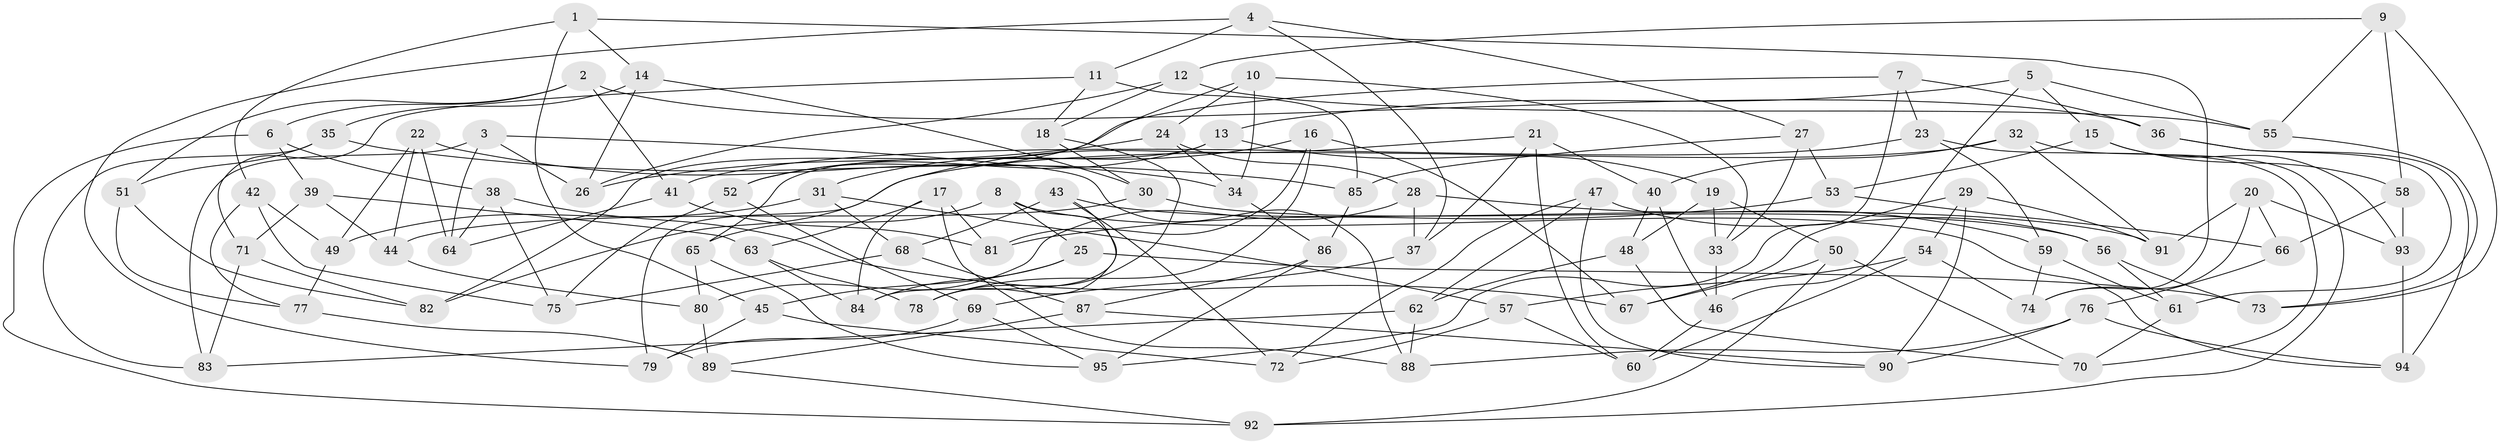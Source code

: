 // coarse degree distribution, {10: 0.05970149253731343, 11: 0.029850746268656716, 3: 0.029850746268656716, 9: 0.014925373134328358, 4: 0.8507462686567164, 5: 0.014925373134328358}
// Generated by graph-tools (version 1.1) at 2025/53/03/04/25 22:53:36]
// undirected, 95 vertices, 190 edges
graph export_dot {
  node [color=gray90,style=filled];
  1;
  2;
  3;
  4;
  5;
  6;
  7;
  8;
  9;
  10;
  11;
  12;
  13;
  14;
  15;
  16;
  17;
  18;
  19;
  20;
  21;
  22;
  23;
  24;
  25;
  26;
  27;
  28;
  29;
  30;
  31;
  32;
  33;
  34;
  35;
  36;
  37;
  38;
  39;
  40;
  41;
  42;
  43;
  44;
  45;
  46;
  47;
  48;
  49;
  50;
  51;
  52;
  53;
  54;
  55;
  56;
  57;
  58;
  59;
  60;
  61;
  62;
  63;
  64;
  65;
  66;
  67;
  68;
  69;
  70;
  71;
  72;
  73;
  74;
  75;
  76;
  77;
  78;
  79;
  80;
  81;
  82;
  83;
  84;
  85;
  86;
  87;
  88;
  89;
  90;
  91;
  92;
  93;
  94;
  95;
  1 -- 14;
  1 -- 42;
  1 -- 74;
  1 -- 45;
  2 -- 6;
  2 -- 36;
  2 -- 41;
  2 -- 51;
  3 -- 64;
  3 -- 83;
  3 -- 88;
  3 -- 26;
  4 -- 79;
  4 -- 11;
  4 -- 27;
  4 -- 37;
  5 -- 13;
  5 -- 46;
  5 -- 15;
  5 -- 55;
  6 -- 39;
  6 -- 92;
  6 -- 38;
  7 -- 82;
  7 -- 95;
  7 -- 23;
  7 -- 36;
  8 -- 25;
  8 -- 94;
  8 -- 65;
  8 -- 78;
  9 -- 73;
  9 -- 12;
  9 -- 58;
  9 -- 55;
  10 -- 34;
  10 -- 33;
  10 -- 52;
  10 -- 24;
  11 -- 18;
  11 -- 71;
  11 -- 85;
  12 -- 26;
  12 -- 18;
  12 -- 55;
  13 -- 65;
  13 -- 19;
  13 -- 52;
  14 -- 30;
  14 -- 35;
  14 -- 26;
  15 -- 58;
  15 -- 53;
  15 -- 93;
  16 -- 78;
  16 -- 81;
  16 -- 31;
  16 -- 67;
  17 -- 63;
  17 -- 81;
  17 -- 84;
  17 -- 88;
  18 -- 78;
  18 -- 30;
  19 -- 48;
  19 -- 50;
  19 -- 33;
  20 -- 93;
  20 -- 91;
  20 -- 66;
  20 -- 74;
  21 -- 79;
  21 -- 60;
  21 -- 37;
  21 -- 40;
  22 -- 44;
  22 -- 64;
  22 -- 49;
  22 -- 34;
  23 -- 70;
  23 -- 41;
  23 -- 59;
  24 -- 34;
  24 -- 28;
  24 -- 26;
  25 -- 84;
  25 -- 73;
  25 -- 45;
  27 -- 33;
  27 -- 53;
  27 -- 85;
  28 -- 37;
  28 -- 59;
  28 -- 80;
  29 -- 90;
  29 -- 67;
  29 -- 54;
  29 -- 91;
  30 -- 44;
  30 -- 56;
  31 -- 57;
  31 -- 68;
  31 -- 49;
  32 -- 82;
  32 -- 40;
  32 -- 92;
  32 -- 91;
  33 -- 46;
  34 -- 86;
  35 -- 83;
  35 -- 51;
  35 -- 85;
  36 -- 94;
  36 -- 61;
  37 -- 69;
  38 -- 67;
  38 -- 64;
  38 -- 75;
  39 -- 63;
  39 -- 71;
  39 -- 44;
  40 -- 46;
  40 -- 48;
  41 -- 81;
  41 -- 64;
  42 -- 77;
  42 -- 49;
  42 -- 75;
  43 -- 68;
  43 -- 84;
  43 -- 72;
  43 -- 91;
  44 -- 80;
  45 -- 72;
  45 -- 79;
  46 -- 60;
  47 -- 56;
  47 -- 62;
  47 -- 72;
  47 -- 90;
  48 -- 70;
  48 -- 62;
  49 -- 77;
  50 -- 92;
  50 -- 67;
  50 -- 70;
  51 -- 82;
  51 -- 77;
  52 -- 75;
  52 -- 69;
  53 -- 81;
  53 -- 66;
  54 -- 74;
  54 -- 57;
  54 -- 60;
  55 -- 73;
  56 -- 61;
  56 -- 73;
  57 -- 60;
  57 -- 72;
  58 -- 66;
  58 -- 93;
  59 -- 61;
  59 -- 74;
  61 -- 70;
  62 -- 88;
  62 -- 83;
  63 -- 78;
  63 -- 84;
  65 -- 80;
  65 -- 95;
  66 -- 76;
  68 -- 87;
  68 -- 75;
  69 -- 79;
  69 -- 95;
  71 -- 82;
  71 -- 83;
  76 -- 90;
  76 -- 88;
  76 -- 94;
  77 -- 89;
  80 -- 89;
  85 -- 86;
  86 -- 87;
  86 -- 95;
  87 -- 89;
  87 -- 90;
  89 -- 92;
  93 -- 94;
}
